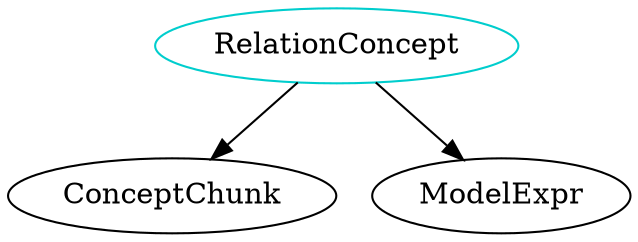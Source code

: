 digraph relationconcept{
RelationConcept	[shape=oval, color=cyan3, label="RelationConcept"];
RelationConcept -> ConceptChunk;
RelationConcept -> ModelExpr;
}

